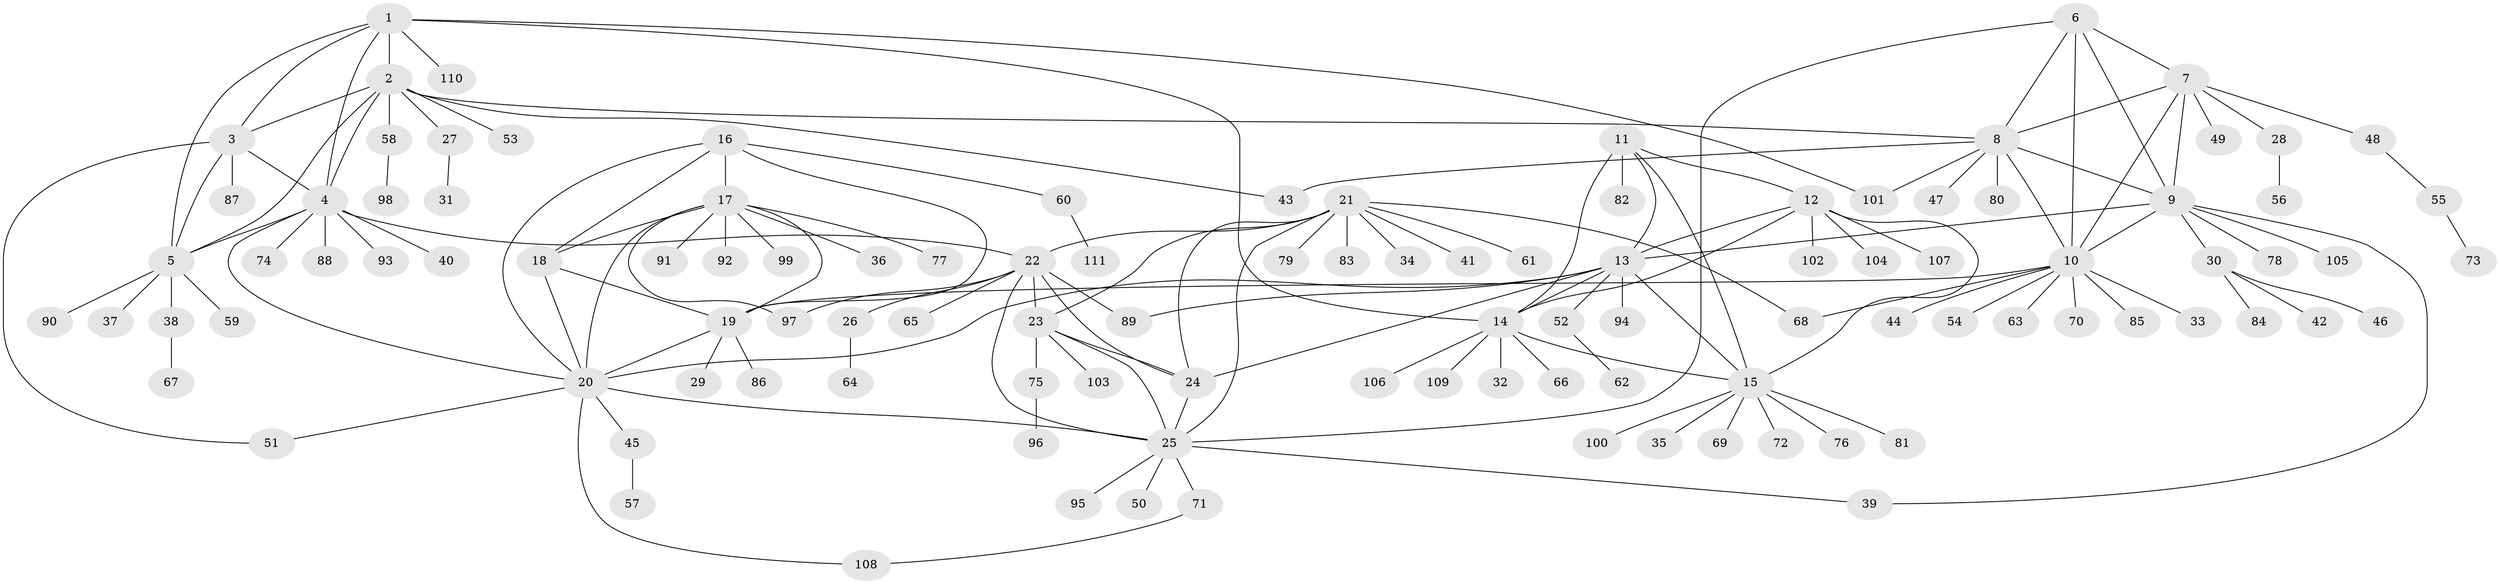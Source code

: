 // coarse degree distribution, {6: 0.033707865168539325, 8: 0.011235955056179775, 9: 0.06741573033707865, 16: 0.011235955056179775, 5: 0.033707865168539325, 7: 0.011235955056179775, 10: 0.02247191011235955, 11: 0.011235955056179775, 4: 0.011235955056179775, 2: 0.12359550561797752, 1: 0.651685393258427, 3: 0.011235955056179775}
// Generated by graph-tools (version 1.1) at 2025/52/02/27/25 19:52:16]
// undirected, 111 vertices, 154 edges
graph export_dot {
graph [start="1"]
  node [color=gray90,style=filled];
  1;
  2;
  3;
  4;
  5;
  6;
  7;
  8;
  9;
  10;
  11;
  12;
  13;
  14;
  15;
  16;
  17;
  18;
  19;
  20;
  21;
  22;
  23;
  24;
  25;
  26;
  27;
  28;
  29;
  30;
  31;
  32;
  33;
  34;
  35;
  36;
  37;
  38;
  39;
  40;
  41;
  42;
  43;
  44;
  45;
  46;
  47;
  48;
  49;
  50;
  51;
  52;
  53;
  54;
  55;
  56;
  57;
  58;
  59;
  60;
  61;
  62;
  63;
  64;
  65;
  66;
  67;
  68;
  69;
  70;
  71;
  72;
  73;
  74;
  75;
  76;
  77;
  78;
  79;
  80;
  81;
  82;
  83;
  84;
  85;
  86;
  87;
  88;
  89;
  90;
  91;
  92;
  93;
  94;
  95;
  96;
  97;
  98;
  99;
  100;
  101;
  102;
  103;
  104;
  105;
  106;
  107;
  108;
  109;
  110;
  111;
  1 -- 2;
  1 -- 3;
  1 -- 4;
  1 -- 5;
  1 -- 14;
  1 -- 101;
  1 -- 110;
  2 -- 3;
  2 -- 4;
  2 -- 5;
  2 -- 8;
  2 -- 27;
  2 -- 43;
  2 -- 53;
  2 -- 58;
  3 -- 4;
  3 -- 5;
  3 -- 51;
  3 -- 87;
  4 -- 5;
  4 -- 20;
  4 -- 22;
  4 -- 40;
  4 -- 74;
  4 -- 88;
  4 -- 93;
  5 -- 37;
  5 -- 38;
  5 -- 59;
  5 -- 90;
  6 -- 7;
  6 -- 8;
  6 -- 9;
  6 -- 10;
  6 -- 25;
  7 -- 8;
  7 -- 9;
  7 -- 10;
  7 -- 28;
  7 -- 48;
  7 -- 49;
  8 -- 9;
  8 -- 10;
  8 -- 43;
  8 -- 47;
  8 -- 80;
  8 -- 101;
  9 -- 10;
  9 -- 13;
  9 -- 30;
  9 -- 39;
  9 -- 78;
  9 -- 105;
  10 -- 19;
  10 -- 33;
  10 -- 44;
  10 -- 54;
  10 -- 63;
  10 -- 68;
  10 -- 70;
  10 -- 85;
  11 -- 12;
  11 -- 13;
  11 -- 14;
  11 -- 15;
  11 -- 82;
  12 -- 13;
  12 -- 14;
  12 -- 15;
  12 -- 102;
  12 -- 104;
  12 -- 107;
  13 -- 14;
  13 -- 15;
  13 -- 20;
  13 -- 24;
  13 -- 52;
  13 -- 89;
  13 -- 94;
  14 -- 15;
  14 -- 32;
  14 -- 66;
  14 -- 106;
  14 -- 109;
  15 -- 35;
  15 -- 69;
  15 -- 72;
  15 -- 76;
  15 -- 81;
  15 -- 100;
  16 -- 17;
  16 -- 18;
  16 -- 19;
  16 -- 20;
  16 -- 60;
  17 -- 18;
  17 -- 19;
  17 -- 20;
  17 -- 36;
  17 -- 77;
  17 -- 91;
  17 -- 92;
  17 -- 97;
  17 -- 99;
  18 -- 19;
  18 -- 20;
  19 -- 20;
  19 -- 29;
  19 -- 86;
  20 -- 25;
  20 -- 45;
  20 -- 51;
  20 -- 108;
  21 -- 22;
  21 -- 23;
  21 -- 24;
  21 -- 25;
  21 -- 34;
  21 -- 41;
  21 -- 61;
  21 -- 68;
  21 -- 79;
  21 -- 83;
  22 -- 23;
  22 -- 24;
  22 -- 25;
  22 -- 26;
  22 -- 65;
  22 -- 89;
  22 -- 97;
  23 -- 24;
  23 -- 25;
  23 -- 75;
  23 -- 103;
  24 -- 25;
  25 -- 39;
  25 -- 50;
  25 -- 71;
  25 -- 95;
  26 -- 64;
  27 -- 31;
  28 -- 56;
  30 -- 42;
  30 -- 46;
  30 -- 84;
  38 -- 67;
  45 -- 57;
  48 -- 55;
  52 -- 62;
  55 -- 73;
  58 -- 98;
  60 -- 111;
  71 -- 108;
  75 -- 96;
}
